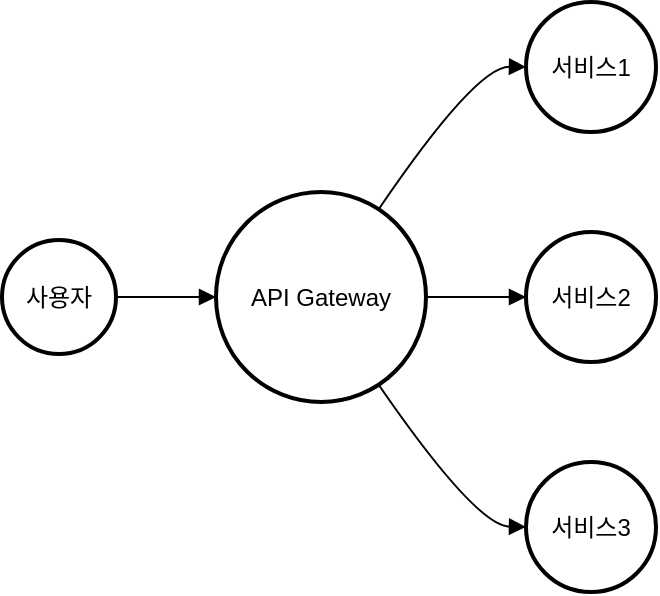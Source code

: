 <mxfile version="24.6.4" type="github">
  <diagram name="페이지-1" id="-bUn9rjNLOvqgpW2mqnt">
    <mxGraphModel>
      <root>
        <mxCell id="0" />
        <mxCell id="1" parent="0" />
        <mxCell id="2" value="사용자" style="ellipse;aspect=fixed;strokeWidth=2;whiteSpace=wrap;" vertex="1" parent="1">
          <mxGeometry y="119" width="57" height="57" as="geometry" />
        </mxCell>
        <mxCell id="3" value="API Gateway" style="ellipse;aspect=fixed;strokeWidth=2;whiteSpace=wrap;" vertex="1" parent="1">
          <mxGeometry x="107" y="95" width="105" height="105" as="geometry" />
        </mxCell>
        <mxCell id="4" value="서비스1" style="ellipse;aspect=fixed;strokeWidth=2;whiteSpace=wrap;" vertex="1" parent="1">
          <mxGeometry x="262" width="65" height="65" as="geometry" />
        </mxCell>
        <mxCell id="5" value="서비스2" style="ellipse;aspect=fixed;strokeWidth=2;whiteSpace=wrap;" vertex="1" parent="1">
          <mxGeometry x="262" y="115" width="65" height="65" as="geometry" />
        </mxCell>
        <mxCell id="6" value="서비스3" style="ellipse;aspect=fixed;strokeWidth=2;whiteSpace=wrap;" vertex="1" parent="1">
          <mxGeometry x="262" y="230" width="65" height="65" as="geometry" />
        </mxCell>
        <mxCell id="7" value="" style="curved=1;startArrow=none;endArrow=block;exitX=0.99;exitY=0.5;entryX=0;entryY=0.5;" edge="1" parent="1" source="2" target="3">
          <mxGeometry relative="1" as="geometry">
            <Array as="points" />
          </mxGeometry>
        </mxCell>
        <mxCell id="8" value="" style="curved=1;startArrow=none;endArrow=block;exitX=0.83;exitY=0;entryX=-0.01;entryY=0.5;" edge="1" parent="1" source="3" target="4">
          <mxGeometry relative="1" as="geometry">
            <Array as="points">
              <mxPoint x="237" y="32" />
            </Array>
          </mxGeometry>
        </mxCell>
        <mxCell id="9" value="" style="curved=1;startArrow=none;endArrow=block;exitX=1;exitY=0.5;entryX=-0.01;entryY=0.5;" edge="1" parent="1" source="3" target="5">
          <mxGeometry relative="1" as="geometry">
            <Array as="points" />
          </mxGeometry>
        </mxCell>
        <mxCell id="10" value="" style="curved=1;startArrow=none;endArrow=block;exitX=0.83;exitY=1;entryX=-0.01;entryY=0.5;" edge="1" parent="1" source="3" target="6">
          <mxGeometry relative="1" as="geometry">
            <Array as="points">
              <mxPoint x="237" y="262" />
            </Array>
          </mxGeometry>
        </mxCell>
      </root>
    </mxGraphModel>
  </diagram>
</mxfile>
